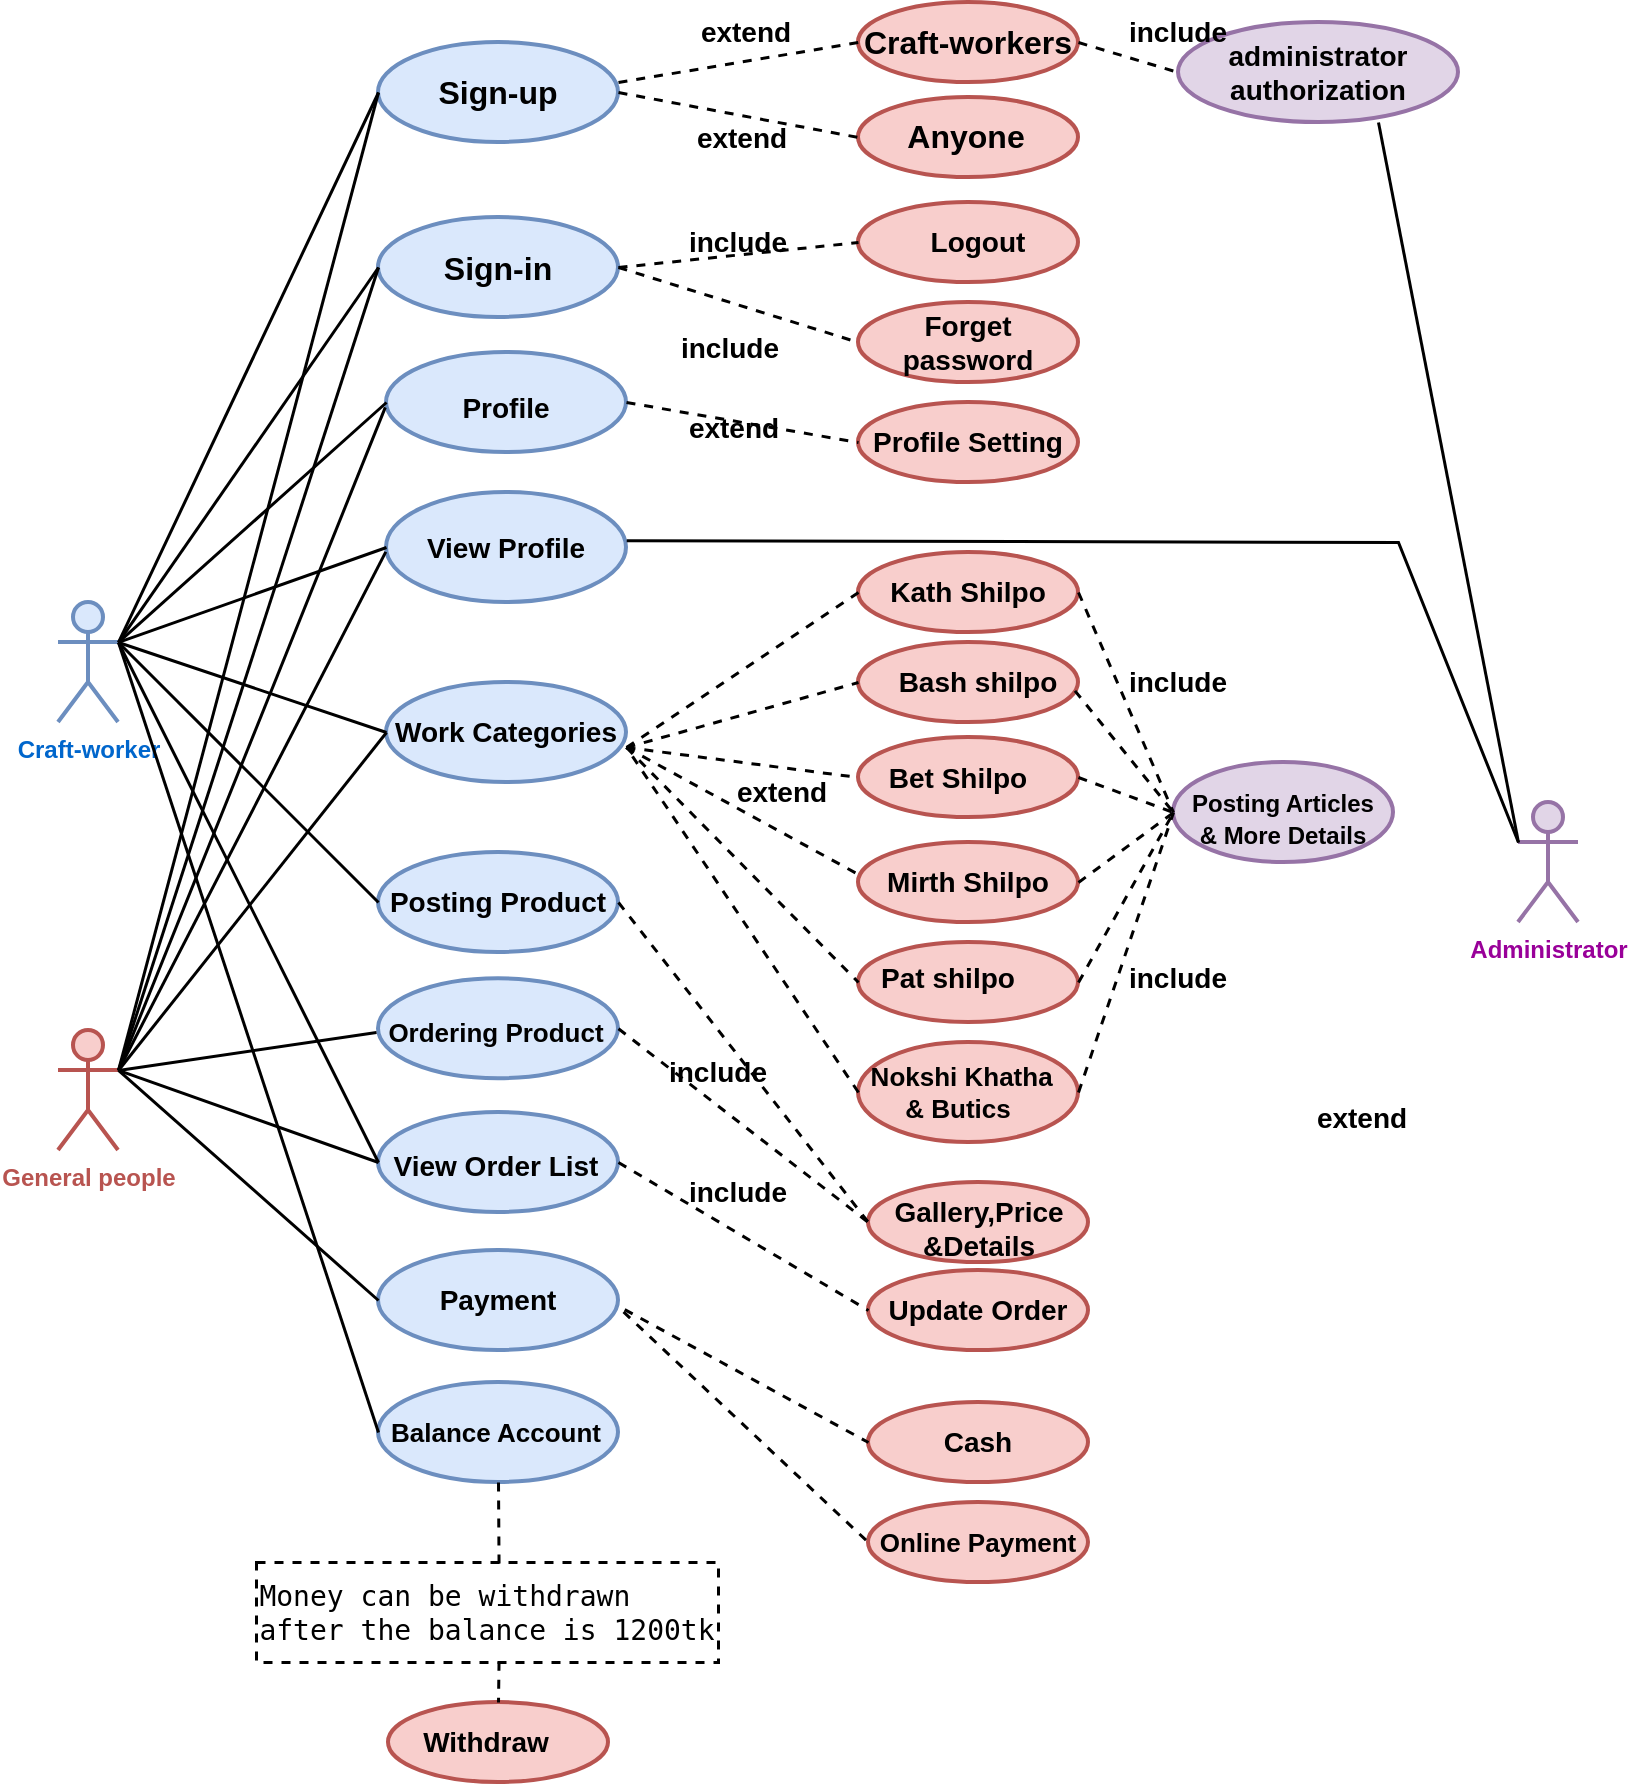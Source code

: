 <mxfile version="17.2.4" type="github">
  <diagram id="C1SeUNUOKZPyod-TcnNW" name="Page-1">
    <mxGraphModel dx="823" dy="498" grid="1" gridSize="10" guides="1" tooltips="1" connect="1" arrows="1" fold="1" page="1" pageScale="1" pageWidth="827" pageHeight="1169" math="0" shadow="0">
      <root>
        <mxCell id="0" />
        <mxCell id="1" parent="0" />
        <mxCell id="6IoVu-vz7xidwQ04EuJD-1" value="&lt;font color=&quot;#0066CC&quot;&gt;&lt;b&gt;Craft-worker&lt;/b&gt;&lt;/font&gt;" style="shape=umlActor;verticalLabelPosition=bottom;verticalAlign=top;html=1;outlineConnect=0;fillColor=#dae8fc;strokeColor=#6c8ebf;strokeWidth=2;" parent="1" vertex="1">
          <mxGeometry x="40" y="340" width="30" height="60" as="geometry" />
        </mxCell>
        <mxCell id="6IoVu-vz7xidwQ04EuJD-2" value="&lt;font color=&quot;#B85450&quot;&gt;&lt;b&gt;General people&lt;/b&gt;&lt;/font&gt;" style="shape=umlActor;verticalLabelPosition=bottom;verticalAlign=top;html=1;outlineConnect=0;fillColor=#f8cecc;strokeColor=#B85450;strokeWidth=2;" parent="1" vertex="1">
          <mxGeometry x="40" y="554" width="30" height="60" as="geometry" />
        </mxCell>
        <mxCell id="6IoVu-vz7xidwQ04EuJD-3" value="&lt;font color=&quot;#990099&quot;&gt;&lt;b&gt;Administrator&lt;/b&gt;&lt;/font&gt;" style="shape=umlActor;verticalLabelPosition=bottom;verticalAlign=top;html=1;outlineConnect=0;fillColor=#e1d5e7;strokeColor=#9673a6;strokeWidth=2;" parent="1" vertex="1">
          <mxGeometry x="770" y="440" width="30" height="60" as="geometry" />
        </mxCell>
        <mxCell id="21wXZtojkiIjRj_W1PwF-1" value="" style="ellipse;whiteSpace=wrap;html=1;fillColor=#dae8fc;strokeColor=#6c8ebf;strokeWidth=2;" parent="1" vertex="1">
          <mxGeometry x="200" y="60" width="120" height="50" as="geometry" />
        </mxCell>
        <mxCell id="21wXZtojkiIjRj_W1PwF-2" value="" style="ellipse;whiteSpace=wrap;html=1;fillColor=#dae8fc;strokeColor=#6c8ebf;strokeWidth=2;" parent="1" vertex="1">
          <mxGeometry x="200" y="147.5" width="120" height="50" as="geometry" />
        </mxCell>
        <mxCell id="21wXZtojkiIjRj_W1PwF-3" value="" style="ellipse;whiteSpace=wrap;html=1;fillColor=#dae8fc;strokeColor=#6c8ebf;strokeWidth=2;" parent="1" vertex="1">
          <mxGeometry x="204" y="215" width="120" height="50" as="geometry" />
        </mxCell>
        <mxCell id="21wXZtojkiIjRj_W1PwF-4" value="" style="ellipse;whiteSpace=wrap;html=1;fillColor=#dae8fc;strokeColor=#6c8ebf;strokeWidth=2;" parent="1" vertex="1">
          <mxGeometry x="204" y="285" width="120" height="55" as="geometry" />
        </mxCell>
        <mxCell id="21wXZtojkiIjRj_W1PwF-5" value="" style="ellipse;whiteSpace=wrap;html=1;fillColor=#dae8fc;strokeColor=#6c8ebf;strokeWidth=2;" parent="1" vertex="1">
          <mxGeometry x="204" y="380" width="120" height="50" as="geometry" />
        </mxCell>
        <mxCell id="grchjJS3_pt_iHH_Tu_R-5" value="&lt;span style=&quot;font-size: 12pt ; font-family: &amp;#34;arial&amp;#34; ; color: rgb(0 , 0 , 0) ; background-color: transparent ; font-weight: 700 ; font-style: normal ; font-variant: normal ; text-decoration: none ; vertical-align: baseline&quot; id=&quot;docs-internal-guid-d9a8eea8-7fff-026f-fb4f-d4f9bcb1c07e&quot;&gt;Sign-up&lt;/span&gt;" style="text;html=1;strokeColor=none;fillColor=none;align=center;verticalAlign=middle;whiteSpace=wrap;rounded=0;fontColor=#B85450;" parent="1" vertex="1">
          <mxGeometry x="220" y="75" width="80" height="20" as="geometry" />
        </mxCell>
        <mxCell id="grchjJS3_pt_iHH_Tu_R-6" value="" style="ellipse;whiteSpace=wrap;html=1;strokeColor=#b85450;strokeWidth=2;fillColor=#f8cecc;" parent="1" vertex="1">
          <mxGeometry x="440" y="40" width="110" height="40" as="geometry" />
        </mxCell>
        <mxCell id="grchjJS3_pt_iHH_Tu_R-7" value="" style="ellipse;whiteSpace=wrap;html=1;strokeColor=#b85450;strokeWidth=2;fillColor=#f8cecc;" parent="1" vertex="1">
          <mxGeometry x="440" y="87.5" width="110" height="40" as="geometry" />
        </mxCell>
        <mxCell id="grchjJS3_pt_iHH_Tu_R-8" value="&lt;span style=&quot;font-size: 12pt ; font-family: &amp;#34;arial&amp;#34; ; color: rgb(0 , 0 , 0) ; background-color: transparent ; font-weight: 700 ; font-style: normal ; font-variant: normal ; text-decoration: none ; vertical-align: baseline&quot; id=&quot;docs-internal-guid-ee5e7e48-7fff-0333-686c-282adb7aed8b&quot;&gt;Craft-workers&lt;/span&gt;" style="text;html=1;strokeColor=none;fillColor=none;align=center;verticalAlign=middle;whiteSpace=wrap;rounded=0;fontColor=#B85450;" parent="1" vertex="1">
          <mxGeometry x="440" y="50" width="110" height="20" as="geometry" />
        </mxCell>
        <mxCell id="grchjJS3_pt_iHH_Tu_R-9" value="&lt;p dir=&quot;ltr&quot; style=&quot;line-height: 1.38 ; margin-left: 36pt ; margin-top: 0pt ; margin-bottom: 0pt&quot; id=&quot;docs-internal-guid-f657e5cc-7fff-a9fc-151d-04bddcebe516&quot;&gt;&lt;span style=&quot;font-size: 12pt ; font-family: &amp;#34;arial&amp;#34; ; color: rgb(0 , 0 , 0) ; background-color: transparent ; font-weight: 700 ; font-style: normal ; font-variant: normal ; text-decoration: none ; vertical-align: baseline&quot;&gt;Anyone&lt;/span&gt;&lt;/p&gt;" style="text;html=1;strokeColor=none;fillColor=none;align=center;verticalAlign=middle;whiteSpace=wrap;rounded=0;fontColor=#B85450;" parent="1" vertex="1">
          <mxGeometry x="440" y="92.5" width="60" height="30" as="geometry" />
        </mxCell>
        <mxCell id="grchjJS3_pt_iHH_Tu_R-10" value="" style="endArrow=none;dashed=1;html=1;rounded=0;fontColor=#B85450;entryX=0;entryY=0.5;entryDx=0;entryDy=0;strokeWidth=1.5;" parent="1" target="grchjJS3_pt_iHH_Tu_R-8" edge="1">
          <mxGeometry width="50" height="50" relative="1" as="geometry">
            <mxPoint x="320" y="80" as="sourcePoint" />
            <mxPoint x="370" y="30" as="targetPoint" />
          </mxGeometry>
        </mxCell>
        <mxCell id="grchjJS3_pt_iHH_Tu_R-11" value="" style="endArrow=none;dashed=1;html=1;rounded=0;fontColor=#B85450;exitX=1;exitY=0.5;exitDx=0;exitDy=0;strokeWidth=1.5;entryX=0;entryY=0.5;entryDx=0;entryDy=0;" parent="1" source="21wXZtojkiIjRj_W1PwF-1" target="grchjJS3_pt_iHH_Tu_R-9" edge="1">
          <mxGeometry width="50" height="50" relative="1" as="geometry">
            <mxPoint x="440" y="160" as="sourcePoint" />
            <mxPoint x="490" y="110" as="targetPoint" />
          </mxGeometry>
        </mxCell>
        <mxCell id="grchjJS3_pt_iHH_Tu_R-12" value="" style="ellipse;whiteSpace=wrap;html=1;strokeColor=#9673a6;strokeWidth=2;fillColor=#e1d5e7;" parent="1" vertex="1">
          <mxGeometry x="600" y="50" width="140" height="50" as="geometry" />
        </mxCell>
        <mxCell id="grchjJS3_pt_iHH_Tu_R-14" value="" style="endArrow=none;dashed=1;html=1;rounded=0;fontColor=#B85450;strokeWidth=1.5;entryX=0;entryY=0.5;entryDx=0;entryDy=0;exitX=1;exitY=0.5;exitDx=0;exitDy=0;" parent="1" source="grchjJS3_pt_iHH_Tu_R-8" target="grchjJS3_pt_iHH_Tu_R-12" edge="1">
          <mxGeometry width="50" height="50" relative="1" as="geometry">
            <mxPoint x="470" y="310" as="sourcePoint" />
            <mxPoint x="520" y="260" as="targetPoint" />
          </mxGeometry>
        </mxCell>
        <mxCell id="grchjJS3_pt_iHH_Tu_R-15" value="&lt;font size=&quot;1&quot;&gt;&lt;b style=&quot;font-size: 14px&quot;&gt;extend&lt;/b&gt;&lt;/font&gt;" style="text;html=1;align=center;verticalAlign=middle;whiteSpace=wrap;rounded=0;" parent="1" vertex="1">
          <mxGeometry x="354" y="40" width="60" height="30" as="geometry" />
        </mxCell>
        <mxCell id="grchjJS3_pt_iHH_Tu_R-16" value="&lt;font size=&quot;1&quot;&gt;&lt;b style=&quot;font-size: 14px&quot;&gt;extend&lt;/b&gt;&lt;/font&gt;" style="text;html=1;align=center;verticalAlign=middle;whiteSpace=wrap;rounded=0;" parent="1" vertex="1">
          <mxGeometry x="350" y="95" width="64" height="25" as="geometry" />
        </mxCell>
        <mxCell id="grchjJS3_pt_iHH_Tu_R-17" value="&lt;b&gt;administrator authorization&lt;/b&gt;" style="text;html=1;strokeColor=none;fillColor=none;align=center;verticalAlign=middle;whiteSpace=wrap;rounded=0;fontSize=14;fontColor=#000000;" parent="1" vertex="1">
          <mxGeometry x="610" y="50" width="120" height="50" as="geometry" />
        </mxCell>
        <mxCell id="grchjJS3_pt_iHH_Tu_R-18" value="" style="ellipse;whiteSpace=wrap;html=1;strokeColor=#b85450;strokeWidth=2;fillColor=#f8cecc;" parent="1" vertex="1">
          <mxGeometry x="440" y="140" width="110" height="40" as="geometry" />
        </mxCell>
        <mxCell id="grchjJS3_pt_iHH_Tu_R-19" value="" style="ellipse;whiteSpace=wrap;html=1;strokeColor=#b85450;strokeWidth=2;fillColor=#f8cecc;" parent="1" vertex="1">
          <mxGeometry x="440" y="190" width="110" height="40" as="geometry" />
        </mxCell>
        <mxCell id="grchjJS3_pt_iHH_Tu_R-20" value="" style="endArrow=none;dashed=1;html=1;rounded=0;fontSize=14;fontColor=#000000;strokeWidth=1.5;entryX=0;entryY=0.5;entryDx=0;entryDy=0;exitX=1;exitY=0.5;exitDx=0;exitDy=0;" parent="1" source="21wXZtojkiIjRj_W1PwF-2" target="grchjJS3_pt_iHH_Tu_R-18" edge="1">
          <mxGeometry width="50" height="50" relative="1" as="geometry">
            <mxPoint x="460" y="300" as="sourcePoint" />
            <mxPoint x="510" y="250" as="targetPoint" />
          </mxGeometry>
        </mxCell>
        <mxCell id="grchjJS3_pt_iHH_Tu_R-21" value="" style="endArrow=none;dashed=1;html=1;rounded=0;fontSize=14;fontColor=#000000;strokeWidth=1.5;entryX=0;entryY=0.5;entryDx=0;entryDy=0;exitX=1;exitY=0.5;exitDx=0;exitDy=0;" parent="1" source="21wXZtojkiIjRj_W1PwF-2" target="grchjJS3_pt_iHH_Tu_R-19" edge="1">
          <mxGeometry width="50" height="50" relative="1" as="geometry">
            <mxPoint x="460" y="300" as="sourcePoint" />
            <mxPoint x="510" y="250" as="targetPoint" />
          </mxGeometry>
        </mxCell>
        <mxCell id="grchjJS3_pt_iHH_Tu_R-22" value="&lt;font size=&quot;1&quot;&gt;&lt;b style=&quot;font-size: 14px&quot;&gt;extend&lt;/b&gt;&lt;/font&gt;" style="text;html=1;align=center;verticalAlign=middle;whiteSpace=wrap;rounded=0;" parent="1" vertex="1">
          <mxGeometry x="370" y="422.5" width="64" height="25" as="geometry" />
        </mxCell>
        <mxCell id="grchjJS3_pt_iHH_Tu_R-23" value="&lt;b&gt;include&lt;/b&gt;" style="text;html=1;strokeColor=none;fillColor=none;align=center;verticalAlign=middle;whiteSpace=wrap;rounded=0;fontSize=14;fontColor=#000000;" parent="1" vertex="1">
          <mxGeometry x="350" y="145" width="60" height="30" as="geometry" />
        </mxCell>
        <mxCell id="grchjJS3_pt_iHH_Tu_R-24" value="&lt;b&gt;Logout&lt;/b&gt;" style="text;html=1;strokeColor=none;fillColor=none;align=center;verticalAlign=middle;whiteSpace=wrap;rounded=0;fontSize=14;fontColor=#000000;" parent="1" vertex="1">
          <mxGeometry x="470" y="145" width="60" height="30" as="geometry" />
        </mxCell>
        <mxCell id="grchjJS3_pt_iHH_Tu_R-25" value="&lt;b&gt;Forget password&lt;/b&gt;" style="text;html=1;strokeColor=none;fillColor=none;align=center;verticalAlign=middle;whiteSpace=wrap;rounded=0;fontSize=14;fontColor=#000000;" parent="1" vertex="1">
          <mxGeometry x="465" y="195" width="60" height="30" as="geometry" />
        </mxCell>
        <mxCell id="grchjJS3_pt_iHH_Tu_R-28" value="&lt;div&gt;&lt;span style=&quot;font-size: 12pt ; font-family: &amp;#34;arial&amp;#34; ; color: rgb(0 , 0 , 0) ; background-color: transparent ; font-weight: 700 ; font-style: normal ; font-variant: normal ; text-decoration: none ; vertical-align: baseline&quot; id=&quot;docs-internal-guid-d9a8eea8-7fff-026f-fb4f-d4f9bcb1c07e&quot;&gt;Sign-in&lt;/span&gt;&lt;/div&gt;" style="text;html=1;strokeColor=none;fillColor=none;align=center;verticalAlign=middle;whiteSpace=wrap;rounded=0;fontColor=#B85450;" parent="1" vertex="1">
          <mxGeometry x="220" y="162.5" width="80" height="20" as="geometry" />
        </mxCell>
        <mxCell id="grchjJS3_pt_iHH_Tu_R-29" value="&lt;b&gt;include&lt;/b&gt;" style="text;html=1;strokeColor=none;fillColor=none;align=center;verticalAlign=middle;whiteSpace=wrap;rounded=0;fontSize=14;fontColor=#000000;" parent="1" vertex="1">
          <mxGeometry x="570" y="40" width="60" height="30" as="geometry" />
        </mxCell>
        <mxCell id="grchjJS3_pt_iHH_Tu_R-34" value="&lt;b&gt;Profile&lt;/b&gt;" style="text;html=1;strokeColor=none;fillColor=none;align=center;verticalAlign=middle;whiteSpace=wrap;rounded=0;fontSize=14;fontColor=#000000;" parent="1" vertex="1">
          <mxGeometry x="234" y="227.5" width="60" height="30" as="geometry" />
        </mxCell>
        <mxCell id="grchjJS3_pt_iHH_Tu_R-35" value="" style="ellipse;whiteSpace=wrap;html=1;strokeColor=#b85450;strokeWidth=2;fillColor=#f8cecc;" parent="1" vertex="1">
          <mxGeometry x="440" y="240" width="110" height="40" as="geometry" />
        </mxCell>
        <mxCell id="grchjJS3_pt_iHH_Tu_R-36" value="" style="endArrow=none;dashed=1;html=1;rounded=0;fontSize=14;fontColor=#000000;strokeWidth=1.5;entryX=0;entryY=0.5;entryDx=0;entryDy=0;exitX=1;exitY=0.5;exitDx=0;exitDy=0;" parent="1" source="21wXZtojkiIjRj_W1PwF-3" target="grchjJS3_pt_iHH_Tu_R-35" edge="1">
          <mxGeometry width="50" height="50" relative="1" as="geometry">
            <mxPoint x="210" y="150" as="sourcePoint" />
            <mxPoint x="260" y="100" as="targetPoint" />
          </mxGeometry>
        </mxCell>
        <mxCell id="grchjJS3_pt_iHH_Tu_R-37" value="&lt;b&gt;Profile Setting&lt;/b&gt;" style="text;html=1;strokeColor=none;fillColor=none;align=center;verticalAlign=middle;whiteSpace=wrap;rounded=0;fontSize=14;fontColor=#000000;" parent="1" vertex="1">
          <mxGeometry x="445" y="245" width="100" height="30" as="geometry" />
        </mxCell>
        <mxCell id="grchjJS3_pt_iHH_Tu_R-38" value="&lt;font size=&quot;1&quot;&gt;&lt;b style=&quot;font-size: 14px&quot;&gt;extend&lt;/b&gt;&lt;/font&gt;" style="text;html=1;align=center;verticalAlign=middle;whiteSpace=wrap;rounded=0;" parent="1" vertex="1">
          <mxGeometry x="346" y="240" width="64" height="25" as="geometry" />
        </mxCell>
        <mxCell id="grchjJS3_pt_iHH_Tu_R-44" value="&lt;b&gt;View Profile&lt;/b&gt;" style="text;html=1;strokeColor=none;fillColor=none;align=center;verticalAlign=middle;whiteSpace=wrap;rounded=0;fontSize=14;fontColor=#000000;" parent="1" vertex="1">
          <mxGeometry x="209" y="302.5" width="110" height="20" as="geometry" />
        </mxCell>
        <mxCell id="grchjJS3_pt_iHH_Tu_R-48" value="&lt;b&gt;Work &lt;span style=&quot;font-family: &amp;#34;arial&amp;#34; ; color: rgb(0 , 0 , 0) ; background-color: transparent ; font-style: normal ; font-variant: normal ; text-decoration: none ; vertical-align: baseline&quot; id=&quot;docs-internal-guid-b7d664e6-7fff-4944-9143-4917c589e76c&quot;&gt;Categories&lt;/span&gt;&lt;/b&gt;" style="text;html=1;strokeColor=none;fillColor=none;align=center;verticalAlign=middle;whiteSpace=wrap;rounded=0;fontSize=14;fontColor=#000000;" parent="1" vertex="1">
          <mxGeometry x="204" y="390" width="120" height="30" as="geometry" />
        </mxCell>
        <mxCell id="grchjJS3_pt_iHH_Tu_R-51" value="" style="ellipse;whiteSpace=wrap;html=1;strokeColor=#b85450;strokeWidth=2;fillColor=#f8cecc;" parent="1" vertex="1">
          <mxGeometry x="440" y="360" width="110" height="40" as="geometry" />
        </mxCell>
        <mxCell id="grchjJS3_pt_iHH_Tu_R-52" value="" style="ellipse;whiteSpace=wrap;html=1;strokeColor=#b85450;strokeWidth=2;fillColor=#f8cecc;" parent="1" vertex="1">
          <mxGeometry x="440" y="315" width="110" height="40" as="geometry" />
        </mxCell>
        <mxCell id="grchjJS3_pt_iHH_Tu_R-54" value="" style="ellipse;whiteSpace=wrap;html=1;strokeColor=#b85450;strokeWidth=2;fillColor=#f8cecc;" parent="1" vertex="1">
          <mxGeometry x="440" y="407.5" width="110" height="40" as="geometry" />
        </mxCell>
        <mxCell id="grchjJS3_pt_iHH_Tu_R-55" value="" style="ellipse;whiteSpace=wrap;html=1;strokeColor=#b85450;strokeWidth=2;fillColor=#f8cecc;" parent="1" vertex="1">
          <mxGeometry x="440" y="460" width="110" height="40" as="geometry" />
        </mxCell>
        <mxCell id="grchjJS3_pt_iHH_Tu_R-56" value="" style="ellipse;whiteSpace=wrap;html=1;strokeColor=#b85450;strokeWidth=2;fillColor=#f8cecc;" parent="1" vertex="1">
          <mxGeometry x="440" y="510" width="110" height="40" as="geometry" />
        </mxCell>
        <mxCell id="grchjJS3_pt_iHH_Tu_R-57" value="&lt;b&gt;include&lt;/b&gt;" style="text;html=1;strokeColor=none;fillColor=none;align=center;verticalAlign=middle;whiteSpace=wrap;rounded=0;fontSize=14;fontColor=#000000;" parent="1" vertex="1">
          <mxGeometry x="346" y="197.5" width="60" height="30" as="geometry" />
        </mxCell>
        <mxCell id="29DSbf79sJnoU8SOsV-l-2" value="" style="endArrow=none;dashed=1;html=1;rounded=0;entryX=0;entryY=0.5;entryDx=0;entryDy=0;exitX=1;exitY=0.75;exitDx=0;exitDy=0;strokeWidth=1.5;" parent="1" source="grchjJS3_pt_iHH_Tu_R-48" target="grchjJS3_pt_iHH_Tu_R-52" edge="1">
          <mxGeometry width="50" height="50" relative="1" as="geometry">
            <mxPoint x="340" y="560" as="sourcePoint" />
            <mxPoint x="390" y="510" as="targetPoint" />
          </mxGeometry>
        </mxCell>
        <mxCell id="29DSbf79sJnoU8SOsV-l-3" value="" style="endArrow=none;dashed=1;html=1;rounded=0;entryX=0;entryY=0.5;entryDx=0;entryDy=0;exitX=1;exitY=0.75;exitDx=0;exitDy=0;strokeWidth=1.5;" parent="1" source="grchjJS3_pt_iHH_Tu_R-48" target="grchjJS3_pt_iHH_Tu_R-51" edge="1">
          <mxGeometry width="50" height="50" relative="1" as="geometry">
            <mxPoint x="340" y="560" as="sourcePoint" />
            <mxPoint x="390" y="510" as="targetPoint" />
          </mxGeometry>
        </mxCell>
        <mxCell id="29DSbf79sJnoU8SOsV-l-4" value="" style="endArrow=none;dashed=1;html=1;rounded=0;entryX=0;entryY=0.5;entryDx=0;entryDy=0;exitX=1;exitY=0.75;exitDx=0;exitDy=0;strokeWidth=1.5;" parent="1" source="grchjJS3_pt_iHH_Tu_R-48" target="grchjJS3_pt_iHH_Tu_R-54" edge="1">
          <mxGeometry width="50" height="50" relative="1" as="geometry">
            <mxPoint x="320" y="430" as="sourcePoint" />
            <mxPoint x="390" y="510" as="targetPoint" />
          </mxGeometry>
        </mxCell>
        <mxCell id="29DSbf79sJnoU8SOsV-l-5" value="" style="endArrow=none;dashed=1;html=1;rounded=0;entryX=0;entryY=0.4;entryDx=0;entryDy=0;entryPerimeter=0;exitX=1;exitY=0.75;exitDx=0;exitDy=0;strokeWidth=1.5;" parent="1" source="grchjJS3_pt_iHH_Tu_R-48" target="grchjJS3_pt_iHH_Tu_R-55" edge="1">
          <mxGeometry width="50" height="50" relative="1" as="geometry">
            <mxPoint x="340" y="560" as="sourcePoint" />
            <mxPoint x="390" y="510" as="targetPoint" />
          </mxGeometry>
        </mxCell>
        <mxCell id="29DSbf79sJnoU8SOsV-l-6" value="" style="endArrow=none;dashed=1;html=1;rounded=0;exitX=1;exitY=0.75;exitDx=0;exitDy=0;entryX=0;entryY=0.5;entryDx=0;entryDy=0;strokeWidth=1.5;" parent="1" source="grchjJS3_pt_iHH_Tu_R-48" target="grchjJS3_pt_iHH_Tu_R-56" edge="1">
          <mxGeometry width="50" height="50" relative="1" as="geometry">
            <mxPoint x="330" y="570" as="sourcePoint" />
            <mxPoint x="380" y="520" as="targetPoint" />
          </mxGeometry>
        </mxCell>
        <mxCell id="29DSbf79sJnoU8SOsV-l-7" value="" style="ellipse;whiteSpace=wrap;html=1;strokeColor=#b85450;strokeWidth=2;fillColor=#f8cecc;" parent="1" vertex="1">
          <mxGeometry x="440" y="560" width="110" height="50" as="geometry" />
        </mxCell>
        <mxCell id="29DSbf79sJnoU8SOsV-l-8" value="" style="endArrow=none;dashed=1;html=1;rounded=0;exitX=0;exitY=0.5;exitDx=0;exitDy=0;entryX=1;entryY=0.75;entryDx=0;entryDy=0;strokeWidth=1.5;" parent="1" source="29DSbf79sJnoU8SOsV-l-7" target="grchjJS3_pt_iHH_Tu_R-48" edge="1">
          <mxGeometry width="50" height="50" relative="1" as="geometry">
            <mxPoint x="450" y="610" as="sourcePoint" />
            <mxPoint x="290" y="500" as="targetPoint" />
          </mxGeometry>
        </mxCell>
        <mxCell id="ZkMdfGaGYWbonD-F4Da_-1" value="&lt;font style=&quot;font-size: 14px&quot;&gt;&lt;span style=&quot;font-family: &amp;#34;arial&amp;#34; ; color: rgb(0 , 0 , 0) ; background-color: transparent ; font-weight: 700 ; font-style: normal ; font-variant: normal ; text-decoration: none ; vertical-align: baseline&quot; id=&quot;docs-internal-guid-06c5607c-7fff-e027-40bc-780a48625a0f&quot;&gt;Kath Shilpo&lt;/span&gt;&lt;/font&gt;" style="text;html=1;strokeColor=none;fillColor=none;align=center;verticalAlign=middle;whiteSpace=wrap;rounded=0;" vertex="1" parent="1">
          <mxGeometry x="445" y="330" width="100" height="10" as="geometry" />
        </mxCell>
        <mxCell id="ZkMdfGaGYWbonD-F4Da_-2" value="&lt;font style=&quot;font-size: 14px&quot;&gt;&lt;span style=&quot;font-family: &amp;#34;arial&amp;#34; ; color: rgb(0 , 0 , 0) ; background-color: transparent ; font-weight: 700 ; font-style: normal ; font-variant: normal ; text-decoration: none ; vertical-align: baseline&quot; id=&quot;docs-internal-guid-e4ca065d-7fff-76d1-59c0-c70cfacae03e&quot;&gt;Bash shilpo&lt;/span&gt;&lt;/font&gt;" style="text;html=1;strokeColor=none;fillColor=none;align=center;verticalAlign=middle;whiteSpace=wrap;rounded=0;fontSize=14;" vertex="1" parent="1">
          <mxGeometry x="450" y="370" width="100" height="20" as="geometry" />
        </mxCell>
        <mxCell id="ZkMdfGaGYWbonD-F4Da_-4" value="&lt;font style=&quot;font-size: 14px&quot;&gt;&lt;span style=&quot;font-family: &amp;#34;arial&amp;#34; ; color: rgb(0 , 0 , 0) ; background-color: transparent ; font-weight: 700 ; font-style: normal ; font-variant: normal ; text-decoration: none ; vertical-align: baseline&quot; id=&quot;docs-internal-guid-c5cb1a11-7fff-92f5-c12f-03132aebc5e7&quot;&gt;Bet Shilpo&lt;/span&gt;&lt;/font&gt;" style="text;html=1;strokeColor=none;fillColor=none;align=center;verticalAlign=middle;whiteSpace=wrap;rounded=0;fontSize=14;" vertex="1" parent="1">
          <mxGeometry x="445" y="420" width="90" height="15" as="geometry" />
        </mxCell>
        <mxCell id="ZkMdfGaGYWbonD-F4Da_-6" value="&lt;font style=&quot;font-size: 14px&quot;&gt;&lt;span style=&quot;font-family: &amp;#34;arial&amp;#34; ; color: rgb(0 , 0 , 0) ; background-color: transparent ; font-weight: 700 ; font-style: normal ; font-variant: normal ; text-decoration: none ; vertical-align: baseline&quot; id=&quot;docs-internal-guid-1e54c604-7fff-bb8c-8ced-753b6cb01f62&quot;&gt;Mirth Shilpo &lt;/span&gt;&lt;/font&gt;" style="text;html=1;strokeColor=none;fillColor=none;align=center;verticalAlign=middle;whiteSpace=wrap;rounded=0;fontSize=14;" vertex="1" parent="1">
          <mxGeometry x="445" y="465" width="100" height="30" as="geometry" />
        </mxCell>
        <mxCell id="ZkMdfGaGYWbonD-F4Da_-7" value="&lt;font style=&quot;font-size: 14px&quot;&gt;&lt;span style=&quot;font-family: &amp;#34;arial&amp;#34; ; color: rgb(0 , 0 , 0) ; background-color: transparent ; font-weight: 700 ; font-style: normal ; font-variant: normal ; text-decoration: none ; vertical-align: baseline&quot; id=&quot;docs-internal-guid-70e00efe-7fff-971b-4688-516f0cfce340&quot;&gt;Pat shilpo&lt;/span&gt;&lt;/font&gt;" style="text;html=1;strokeColor=none;fillColor=none;align=center;verticalAlign=middle;whiteSpace=wrap;rounded=0;fontSize=14;" vertex="1" parent="1">
          <mxGeometry x="445" y="515" width="80" height="25" as="geometry" />
        </mxCell>
        <mxCell id="ZkMdfGaGYWbonD-F4Da_-8" value="&lt;div style=&quot;font-size: 13px&quot;&gt;&lt;font style=&quot;font-size: 13px&quot;&gt;&lt;span style=&quot;font-family: &amp;#34;arial&amp;#34; ; color: rgb(0 , 0 , 0) ; background-color: transparent ; font-weight: 700 ; font-style: normal ; font-variant: normal ; text-decoration: none ; vertical-align: baseline&quot; id=&quot;docs-internal-guid-2d838bbb-7fff-4a7c-e926-a074e1afc192&quot;&gt;&amp;nbsp;Nokshi Khatha &lt;br&gt;&lt;/span&gt;&lt;/font&gt;&lt;/div&gt;&lt;div style=&quot;font-size: 13px&quot;&gt;&lt;font style=&quot;font-size: 13px&quot;&gt;&lt;span style=&quot;font-family: &amp;#34;arial&amp;#34; ; color: rgb(0 , 0 , 0) ; background-color: transparent ; font-weight: 700 ; font-style: normal ; font-variant: normal ; text-decoration: none ; vertical-align: baseline&quot; id=&quot;docs-internal-guid-2d838bbb-7fff-4a7c-e926-a074e1afc192&quot;&gt;&amp;amp; Butics&lt;/span&gt;&lt;/font&gt;&lt;/div&gt;" style="text;html=1;strokeColor=none;fillColor=none;align=center;verticalAlign=middle;whiteSpace=wrap;rounded=0;fontSize=14;" vertex="1" parent="1">
          <mxGeometry x="435" y="570" width="110" height="30" as="geometry" />
        </mxCell>
        <mxCell id="ZkMdfGaGYWbonD-F4Da_-13" value="" style="ellipse;whiteSpace=wrap;html=1;strokeColor=#9673a6;strokeWidth=2;fillColor=#e1d5e7;" vertex="1" parent="1">
          <mxGeometry x="597.5" y="420" width="110" height="50" as="geometry" />
        </mxCell>
        <mxCell id="ZkMdfGaGYWbonD-F4Da_-14" value="" style="endArrow=none;dashed=1;html=1;rounded=0;fontSize=13;entryX=0;entryY=0.5;entryDx=0;entryDy=0;exitX=1;exitY=0.5;exitDx=0;exitDy=0;strokeWidth=1.5;" edge="1" parent="1" source="grchjJS3_pt_iHH_Tu_R-52" target="ZkMdfGaGYWbonD-F4Da_-13">
          <mxGeometry width="50" height="50" relative="1" as="geometry">
            <mxPoint x="570" y="530" as="sourcePoint" />
            <mxPoint x="620" y="480" as="targetPoint" />
          </mxGeometry>
        </mxCell>
        <mxCell id="ZkMdfGaGYWbonD-F4Da_-15" value="" style="endArrow=none;dashed=1;html=1;rounded=0;fontSize=13;entryX=0;entryY=0.5;entryDx=0;entryDy=0;exitX=0.984;exitY=0.604;exitDx=0;exitDy=0;exitPerimeter=0;strokeWidth=1.5;" edge="1" parent="1" source="grchjJS3_pt_iHH_Tu_R-51" target="ZkMdfGaGYWbonD-F4Da_-13">
          <mxGeometry width="50" height="50" relative="1" as="geometry">
            <mxPoint x="570" y="530" as="sourcePoint" />
            <mxPoint x="620" y="480" as="targetPoint" />
          </mxGeometry>
        </mxCell>
        <mxCell id="ZkMdfGaGYWbonD-F4Da_-16" value="" style="endArrow=none;dashed=1;html=1;rounded=0;fontSize=13;exitX=1;exitY=0.5;exitDx=0;exitDy=0;entryX=0;entryY=0.5;entryDx=0;entryDy=0;strokeWidth=1.5;" edge="1" parent="1" source="grchjJS3_pt_iHH_Tu_R-54" target="ZkMdfGaGYWbonD-F4Da_-13">
          <mxGeometry width="50" height="50" relative="1" as="geometry">
            <mxPoint x="570" y="530" as="sourcePoint" />
            <mxPoint x="620" y="480" as="targetPoint" />
          </mxGeometry>
        </mxCell>
        <mxCell id="ZkMdfGaGYWbonD-F4Da_-17" value="" style="endArrow=none;dashed=1;html=1;rounded=0;fontSize=13;exitX=1;exitY=0.5;exitDx=0;exitDy=0;entryX=0;entryY=0.5;entryDx=0;entryDy=0;strokeWidth=1.5;" edge="1" parent="1" source="grchjJS3_pt_iHH_Tu_R-55" target="ZkMdfGaGYWbonD-F4Da_-13">
          <mxGeometry width="50" height="50" relative="1" as="geometry">
            <mxPoint x="580" y="550" as="sourcePoint" />
            <mxPoint x="620" y="480" as="targetPoint" />
          </mxGeometry>
        </mxCell>
        <mxCell id="ZkMdfGaGYWbonD-F4Da_-18" value="" style="endArrow=none;dashed=1;html=1;rounded=0;fontSize=13;exitX=1;exitY=0.5;exitDx=0;exitDy=0;entryX=0;entryY=0.5;entryDx=0;entryDy=0;strokeWidth=1.5;" edge="1" parent="1" source="grchjJS3_pt_iHH_Tu_R-56" target="ZkMdfGaGYWbonD-F4Da_-13">
          <mxGeometry width="50" height="50" relative="1" as="geometry">
            <mxPoint x="570" y="600" as="sourcePoint" />
            <mxPoint x="620" y="550" as="targetPoint" />
          </mxGeometry>
        </mxCell>
        <mxCell id="ZkMdfGaGYWbonD-F4Da_-19" value="" style="endArrow=none;dashed=1;html=1;rounded=0;fontSize=13;exitX=1;exitY=0.5;exitDx=0;exitDy=0;entryX=0;entryY=0.5;entryDx=0;entryDy=0;strokeWidth=1.5;" edge="1" parent="1" source="29DSbf79sJnoU8SOsV-l-7" target="ZkMdfGaGYWbonD-F4Da_-13">
          <mxGeometry width="50" height="50" relative="1" as="geometry">
            <mxPoint x="570" y="600" as="sourcePoint" />
            <mxPoint x="620" y="550" as="targetPoint" />
          </mxGeometry>
        </mxCell>
        <mxCell id="ZkMdfGaGYWbonD-F4Da_-20" value="&lt;div&gt;&lt;font style=&quot;font-size: 12px&quot;&gt;&lt;b&gt;Posting Articles &lt;br&gt;&lt;/b&gt;&lt;/font&gt;&lt;/div&gt;&lt;div&gt;&lt;font style=&quot;font-size: 12px&quot;&gt;&lt;b&gt;&amp;amp; More Details&lt;/b&gt;&lt;/font&gt;&lt;/div&gt;" style="text;html=1;strokeColor=none;fillColor=none;align=center;verticalAlign=middle;whiteSpace=wrap;rounded=0;fontSize=13;" vertex="1" parent="1">
          <mxGeometry x="605" y="435" width="95" height="26.25" as="geometry" />
        </mxCell>
        <mxCell id="ZkMdfGaGYWbonD-F4Da_-21" value="&lt;b&gt;include&lt;/b&gt;" style="text;html=1;strokeColor=none;fillColor=none;align=center;verticalAlign=middle;whiteSpace=wrap;rounded=0;fontSize=14;fontColor=#000000;" vertex="1" parent="1">
          <mxGeometry x="570" y="365" width="60" height="30" as="geometry" />
        </mxCell>
        <mxCell id="ZkMdfGaGYWbonD-F4Da_-22" value="&lt;b&gt;include&lt;/b&gt;" style="text;html=1;strokeColor=none;fillColor=none;align=center;verticalAlign=middle;whiteSpace=wrap;rounded=0;fontSize=14;fontColor=#000000;" vertex="1" parent="1">
          <mxGeometry x="570" y="512.5" width="60" height="30" as="geometry" />
        </mxCell>
        <mxCell id="ZkMdfGaGYWbonD-F4Da_-23" value="" style="ellipse;whiteSpace=wrap;html=1;fillColor=#dae8fc;strokeColor=#6c8ebf;strokeWidth=2;" vertex="1" parent="1">
          <mxGeometry x="200" y="465" width="120" height="50" as="geometry" />
        </mxCell>
        <mxCell id="ZkMdfGaGYWbonD-F4Da_-24" value="" style="ellipse;whiteSpace=wrap;html=1;fillColor=#dae8fc;strokeColor=#6c8ebf;strokeWidth=2;" vertex="1" parent="1">
          <mxGeometry x="200" y="528.13" width="120" height="50" as="geometry" />
        </mxCell>
        <mxCell id="ZkMdfGaGYWbonD-F4Da_-25" value="" style="ellipse;whiteSpace=wrap;html=1;fillColor=#dae8fc;strokeColor=#6c8ebf;strokeWidth=2;" vertex="1" parent="1">
          <mxGeometry x="200" y="595" width="120" height="50" as="geometry" />
        </mxCell>
        <mxCell id="ZkMdfGaGYWbonD-F4Da_-26" value="" style="ellipse;whiteSpace=wrap;html=1;fillColor=#dae8fc;strokeColor=#6c8ebf;strokeWidth=2;" vertex="1" parent="1">
          <mxGeometry x="200" y="664" width="120" height="50" as="geometry" />
        </mxCell>
        <mxCell id="ZkMdfGaGYWbonD-F4Da_-27" value="&lt;font size=&quot;1&quot;&gt;&lt;b style=&quot;font-size: 14px&quot;&gt;Posting Product&lt;/b&gt;&lt;/font&gt;" style="text;html=1;strokeColor=none;fillColor=none;align=center;verticalAlign=middle;whiteSpace=wrap;rounded=0;fontSize=12;" vertex="1" parent="1">
          <mxGeometry x="204" y="472" width="112" height="36" as="geometry" />
        </mxCell>
        <mxCell id="ZkMdfGaGYWbonD-F4Da_-34" value="" style="ellipse;whiteSpace=wrap;html=1;strokeColor=#b85450;strokeWidth=2;fillColor=#f8cecc;" vertex="1" parent="1">
          <mxGeometry x="445" y="630" width="110" height="40" as="geometry" />
        </mxCell>
        <mxCell id="ZkMdfGaGYWbonD-F4Da_-35" value="&lt;div&gt;&lt;b&gt;Gallery,Price&lt;/b&gt;&lt;/div&gt;&lt;div&gt;&lt;b&gt;&amp;amp;Details&lt;/b&gt;&lt;/div&gt;" style="text;html=1;strokeColor=none;fillColor=none;align=center;verticalAlign=middle;whiteSpace=wrap;rounded=0;fontSize=14;" vertex="1" parent="1">
          <mxGeometry x="462.5" y="642.13" width="75" height="21.87" as="geometry" />
        </mxCell>
        <mxCell id="ZkMdfGaGYWbonD-F4Da_-36" value="" style="endArrow=none;dashed=1;html=1;rounded=0;fontSize=14;strokeWidth=1.5;entryX=0;entryY=0.5;entryDx=0;entryDy=0;exitX=1;exitY=0.5;exitDx=0;exitDy=0;" edge="1" parent="1" source="ZkMdfGaGYWbonD-F4Da_-23" target="ZkMdfGaGYWbonD-F4Da_-34">
          <mxGeometry width="50" height="50" relative="1" as="geometry">
            <mxPoint x="384" y="695" as="sourcePoint" />
            <mxPoint x="434" y="645" as="targetPoint" />
          </mxGeometry>
        </mxCell>
        <mxCell id="ZkMdfGaGYWbonD-F4Da_-38" value="&lt;font size=&quot;1&quot;&gt;&lt;b style=&quot;font-size: 14px&quot;&gt;extend&lt;/b&gt;&lt;/font&gt;" style="text;html=1;align=center;verticalAlign=middle;whiteSpace=wrap;rounded=0;" vertex="1" parent="1">
          <mxGeometry x="660" y="585" width="64" height="25" as="geometry" />
        </mxCell>
        <mxCell id="ZkMdfGaGYWbonD-F4Da_-39" value="&lt;b&gt;include&lt;/b&gt;" style="text;html=1;strokeColor=none;fillColor=none;align=center;verticalAlign=middle;whiteSpace=wrap;rounded=0;fontSize=14;fontColor=#000000;" vertex="1" parent="1">
          <mxGeometry x="340" y="560" width="60" height="30" as="geometry" />
        </mxCell>
        <mxCell id="ZkMdfGaGYWbonD-F4Da_-40" value="&lt;font style=&quot;font-size: 13px&quot;&gt;&lt;b&gt;Ordering Product&lt;/b&gt;&lt;/font&gt;" style="text;html=1;strokeColor=none;fillColor=none;align=center;verticalAlign=middle;whiteSpace=wrap;rounded=0;fontSize=12;" vertex="1" parent="1">
          <mxGeometry x="199" y="540" width="120" height="30" as="geometry" />
        </mxCell>
        <mxCell id="ZkMdfGaGYWbonD-F4Da_-42" value="" style="endArrow=none;dashed=1;html=1;rounded=0;fontSize=13;strokeWidth=1.5;exitX=1;exitY=0.5;exitDx=0;exitDy=0;entryX=0;entryY=0.5;entryDx=0;entryDy=0;" edge="1" parent="1" source="ZkMdfGaGYWbonD-F4Da_-24" target="ZkMdfGaGYWbonD-F4Da_-34">
          <mxGeometry width="50" height="50" relative="1" as="geometry">
            <mxPoint x="400" y="620" as="sourcePoint" />
            <mxPoint x="450" y="570" as="targetPoint" />
          </mxGeometry>
        </mxCell>
        <mxCell id="ZkMdfGaGYWbonD-F4Da_-43" value="" style="ellipse;whiteSpace=wrap;html=1;strokeColor=#b85450;strokeWidth=2;fillColor=#f8cecc;" vertex="1" parent="1">
          <mxGeometry x="445" y="674" width="110" height="40" as="geometry" />
        </mxCell>
        <mxCell id="ZkMdfGaGYWbonD-F4Da_-44" value="&lt;b&gt;&lt;font style=&quot;font-size: 14px&quot;&gt;Update Order&lt;/font&gt;&lt;/b&gt;" style="text;html=1;strokeColor=none;fillColor=none;align=center;verticalAlign=middle;whiteSpace=wrap;rounded=0;fontSize=13;" vertex="1" parent="1">
          <mxGeometry x="450" y="686" width="100" height="16" as="geometry" />
        </mxCell>
        <mxCell id="ZkMdfGaGYWbonD-F4Da_-45" value="" style="endArrow=none;dashed=1;html=1;rounded=0;fontSize=14;strokeWidth=1.5;entryX=0;entryY=0.5;entryDx=0;entryDy=0;exitX=1;exitY=0.5;exitDx=0;exitDy=0;" edge="1" parent="1" source="ZkMdfGaGYWbonD-F4Da_-25" target="ZkMdfGaGYWbonD-F4Da_-43">
          <mxGeometry width="50" height="50" relative="1" as="geometry">
            <mxPoint x="340" y="580" as="sourcePoint" />
            <mxPoint x="530" y="610" as="targetPoint" />
          </mxGeometry>
        </mxCell>
        <mxCell id="ZkMdfGaGYWbonD-F4Da_-46" value="&lt;b&gt;View Order List&lt;/b&gt;" style="text;html=1;strokeColor=none;fillColor=none;align=center;verticalAlign=middle;whiteSpace=wrap;rounded=0;fontSize=14;" vertex="1" parent="1">
          <mxGeometry x="204" y="614" width="110" height="16" as="geometry" />
        </mxCell>
        <mxCell id="ZkMdfGaGYWbonD-F4Da_-50" value="&lt;b&gt;include&lt;/b&gt;" style="text;html=1;strokeColor=none;fillColor=none;align=center;verticalAlign=middle;whiteSpace=wrap;rounded=0;fontSize=14;fontColor=#000000;" vertex="1" parent="1">
          <mxGeometry x="350" y="620" width="60" height="30" as="geometry" />
        </mxCell>
        <mxCell id="ZkMdfGaGYWbonD-F4Da_-52" value="" style="endArrow=none;html=1;rounded=0;fontSize=14;strokeColor=default;strokeWidth=1.5;entryX=0;entryY=0.5;entryDx=0;entryDy=0;exitX=1;exitY=0.333;exitDx=0;exitDy=0;exitPerimeter=0;" edge="1" parent="1" source="6IoVu-vz7xidwQ04EuJD-1" target="21wXZtojkiIjRj_W1PwF-1">
          <mxGeometry width="50" height="50" relative="1" as="geometry">
            <mxPoint x="140" y="140" as="sourcePoint" />
            <mxPoint x="190" y="90" as="targetPoint" />
          </mxGeometry>
        </mxCell>
        <mxCell id="ZkMdfGaGYWbonD-F4Da_-53" value="" style="endArrow=none;html=1;rounded=0;fontSize=14;strokeColor=default;strokeWidth=1.5;exitX=0;exitY=0.333;exitDx=0;exitDy=0;exitPerimeter=0;entryX=0.75;entryY=1;entryDx=0;entryDy=0;" edge="1" parent="1" source="6IoVu-vz7xidwQ04EuJD-3" target="grchjJS3_pt_iHH_Tu_R-17">
          <mxGeometry width="50" height="50" relative="1" as="geometry">
            <mxPoint x="740" y="270" as="sourcePoint" />
            <mxPoint x="680" y="120" as="targetPoint" />
          </mxGeometry>
        </mxCell>
        <mxCell id="ZkMdfGaGYWbonD-F4Da_-54" value="" style="endArrow=none;html=1;rounded=0;fontSize=14;strokeColor=default;strokeWidth=1.5;entryX=0;entryY=0.333;entryDx=0;entryDy=0;entryPerimeter=0;exitX=1.001;exitY=0.438;exitDx=0;exitDy=0;exitPerimeter=0;" edge="1" parent="1" source="21wXZtojkiIjRj_W1PwF-4" target="6IoVu-vz7xidwQ04EuJD-3">
          <mxGeometry width="50" height="50" relative="1" as="geometry">
            <mxPoint x="590" y="302.5" as="sourcePoint" />
            <mxPoint x="640" y="252.5" as="targetPoint" />
            <Array as="points">
              <mxPoint x="710" y="310" />
            </Array>
          </mxGeometry>
        </mxCell>
        <mxCell id="ZkMdfGaGYWbonD-F4Da_-55" value="" style="endArrow=none;html=1;rounded=0;fontSize=14;strokeColor=default;strokeWidth=1.5;entryX=0;entryY=0.5;entryDx=0;entryDy=0;exitX=1;exitY=0.333;exitDx=0;exitDy=0;exitPerimeter=0;" edge="1" parent="1" source="6IoVu-vz7xidwQ04EuJD-2" target="21wXZtojkiIjRj_W1PwF-1">
          <mxGeometry width="50" height="50" relative="1" as="geometry">
            <mxPoint x="340" y="260" as="sourcePoint" />
            <mxPoint x="390" y="210" as="targetPoint" />
          </mxGeometry>
        </mxCell>
        <mxCell id="ZkMdfGaGYWbonD-F4Da_-56" value="" style="endArrow=none;html=1;rounded=0;fontSize=14;strokeColor=default;strokeWidth=1.5;entryX=0;entryY=0.5;entryDx=0;entryDy=0;exitX=1;exitY=0.333;exitDx=0;exitDy=0;exitPerimeter=0;" edge="1" parent="1" source="6IoVu-vz7xidwQ04EuJD-1" target="21wXZtojkiIjRj_W1PwF-2">
          <mxGeometry width="50" height="50" relative="1" as="geometry">
            <mxPoint x="340" y="280" as="sourcePoint" />
            <mxPoint x="390" y="230" as="targetPoint" />
          </mxGeometry>
        </mxCell>
        <mxCell id="ZkMdfGaGYWbonD-F4Da_-57" value="" style="endArrow=none;html=1;rounded=0;fontSize=14;strokeColor=default;strokeWidth=1.5;entryX=0;entryY=0.5;entryDx=0;entryDy=0;exitX=1;exitY=0.333;exitDx=0;exitDy=0;exitPerimeter=0;" edge="1" parent="1" source="6IoVu-vz7xidwQ04EuJD-1" target="21wXZtojkiIjRj_W1PwF-3">
          <mxGeometry width="50" height="50" relative="1" as="geometry">
            <mxPoint x="340" y="400" as="sourcePoint" />
            <mxPoint x="390" y="350" as="targetPoint" />
          </mxGeometry>
        </mxCell>
        <mxCell id="ZkMdfGaGYWbonD-F4Da_-58" value="" style="endArrow=none;html=1;rounded=0;fontSize=14;strokeColor=default;strokeWidth=1.5;entryX=0;entryY=0.5;entryDx=0;entryDy=0;exitX=1;exitY=0.333;exitDx=0;exitDy=0;exitPerimeter=0;" edge="1" parent="1" source="6IoVu-vz7xidwQ04EuJD-1" target="21wXZtojkiIjRj_W1PwF-4">
          <mxGeometry width="50" height="50" relative="1" as="geometry">
            <mxPoint x="340" y="420" as="sourcePoint" />
            <mxPoint x="390" y="370" as="targetPoint" />
          </mxGeometry>
        </mxCell>
        <mxCell id="ZkMdfGaGYWbonD-F4Da_-59" value="" style="endArrow=none;html=1;rounded=0;fontSize=14;strokeColor=default;strokeWidth=1.5;exitX=0;exitY=0.5;exitDx=0;exitDy=0;" edge="1" parent="1" source="21wXZtojkiIjRj_W1PwF-5">
          <mxGeometry width="50" height="50" relative="1" as="geometry">
            <mxPoint x="340" y="420" as="sourcePoint" />
            <mxPoint x="70" y="360" as="targetPoint" />
          </mxGeometry>
        </mxCell>
        <mxCell id="ZkMdfGaGYWbonD-F4Da_-60" value="" style="endArrow=none;html=1;rounded=0;fontSize=14;strokeColor=default;strokeWidth=1.5;exitX=0;exitY=0.5;exitDx=0;exitDy=0;" edge="1" parent="1" source="ZkMdfGaGYWbonD-F4Da_-23">
          <mxGeometry width="50" height="50" relative="1" as="geometry">
            <mxPoint x="340" y="480" as="sourcePoint" />
            <mxPoint x="70" y="360" as="targetPoint" />
          </mxGeometry>
        </mxCell>
        <mxCell id="ZkMdfGaGYWbonD-F4Da_-61" value="" style="endArrow=none;html=1;rounded=0;fontSize=14;strokeColor=default;strokeWidth=1.5;exitX=0;exitY=0.5;exitDx=0;exitDy=0;" edge="1" parent="1" source="ZkMdfGaGYWbonD-F4Da_-25">
          <mxGeometry width="50" height="50" relative="1" as="geometry">
            <mxPoint x="170" y="580" as="sourcePoint" />
            <mxPoint x="70" y="360" as="targetPoint" />
          </mxGeometry>
        </mxCell>
        <mxCell id="ZkMdfGaGYWbonD-F4Da_-63" value="" style="endArrow=none;html=1;rounded=0;fontSize=14;strokeColor=default;strokeWidth=1.5;entryX=0;entryY=0.5;entryDx=0;entryDy=0;exitX=1;exitY=0.333;exitDx=0;exitDy=0;exitPerimeter=0;" edge="1" parent="1" source="6IoVu-vz7xidwQ04EuJD-2" target="ZkMdfGaGYWbonD-F4Da_-25">
          <mxGeometry width="50" height="50" relative="1" as="geometry">
            <mxPoint x="70" y="580" as="sourcePoint" />
            <mxPoint x="290" y="540" as="targetPoint" />
          </mxGeometry>
        </mxCell>
        <mxCell id="ZkMdfGaGYWbonD-F4Da_-64" value="" style="endArrow=none;html=1;rounded=0;fontSize=14;strokeColor=default;strokeWidth=1.5;exitX=1;exitY=0.333;exitDx=0;exitDy=0;exitPerimeter=0;entryX=0;entryY=0.5;entryDx=0;entryDy=0;" edge="1" parent="1" source="6IoVu-vz7xidwQ04EuJD-2" target="ZkMdfGaGYWbonD-F4Da_-40">
          <mxGeometry width="50" height="50" relative="1" as="geometry">
            <mxPoint x="70" y="580" as="sourcePoint" />
            <mxPoint x="230" y="510" as="targetPoint" />
          </mxGeometry>
        </mxCell>
        <mxCell id="ZkMdfGaGYWbonD-F4Da_-65" value="" style="endArrow=none;html=1;rounded=0;fontSize=14;strokeColor=default;strokeWidth=1.5;entryX=0;entryY=0.5;entryDx=0;entryDy=0;exitX=1;exitY=0.333;exitDx=0;exitDy=0;exitPerimeter=0;" edge="1" parent="1" source="6IoVu-vz7xidwQ04EuJD-2" target="grchjJS3_pt_iHH_Tu_R-48">
          <mxGeometry width="50" height="50" relative="1" as="geometry">
            <mxPoint x="310" y="480" as="sourcePoint" />
            <mxPoint x="360" y="430" as="targetPoint" />
          </mxGeometry>
        </mxCell>
        <mxCell id="ZkMdfGaGYWbonD-F4Da_-66" value="" style="endArrow=none;html=1;rounded=0;fontSize=14;strokeColor=default;strokeWidth=1.5;exitX=1;exitY=0.333;exitDx=0;exitDy=0;exitPerimeter=0;entryX=-0.003;entryY=0.54;entryDx=0;entryDy=0;entryPerimeter=0;" edge="1" parent="1" source="6IoVu-vz7xidwQ04EuJD-2" target="21wXZtojkiIjRj_W1PwF-4">
          <mxGeometry width="50" height="50" relative="1" as="geometry">
            <mxPoint x="310" y="480" as="sourcePoint" />
            <mxPoint x="200" y="310" as="targetPoint" />
          </mxGeometry>
        </mxCell>
        <mxCell id="ZkMdfGaGYWbonD-F4Da_-67" value="" style="endArrow=none;html=1;rounded=0;fontSize=14;strokeColor=default;strokeWidth=1.5;entryX=-0.005;entryY=0.549;entryDx=0;entryDy=0;entryPerimeter=0;exitX=1;exitY=0.333;exitDx=0;exitDy=0;exitPerimeter=0;" edge="1" parent="1" source="6IoVu-vz7xidwQ04EuJD-2" target="21wXZtojkiIjRj_W1PwF-3">
          <mxGeometry width="50" height="50" relative="1" as="geometry">
            <mxPoint x="360" y="400" as="sourcePoint" />
            <mxPoint x="410" y="350" as="targetPoint" />
          </mxGeometry>
        </mxCell>
        <mxCell id="ZkMdfGaGYWbonD-F4Da_-68" value="" style="endArrow=none;html=1;rounded=0;fontSize=14;strokeColor=default;strokeWidth=1.5;entryX=0;entryY=0.5;entryDx=0;entryDy=0;exitX=1;exitY=0.333;exitDx=0;exitDy=0;exitPerimeter=0;" edge="1" parent="1" source="6IoVu-vz7xidwQ04EuJD-2" target="21wXZtojkiIjRj_W1PwF-2">
          <mxGeometry width="50" height="50" relative="1" as="geometry">
            <mxPoint x="70" y="580" as="sourcePoint" />
            <mxPoint x="390" y="330" as="targetPoint" />
          </mxGeometry>
        </mxCell>
        <mxCell id="ZkMdfGaGYWbonD-F4Da_-69" value="&lt;b&gt;Payment&lt;/b&gt;" style="text;html=1;strokeColor=none;fillColor=none;align=center;verticalAlign=middle;whiteSpace=wrap;rounded=0;fontSize=14;" vertex="1" parent="1">
          <mxGeometry x="230" y="674" width="60" height="30" as="geometry" />
        </mxCell>
        <mxCell id="ZkMdfGaGYWbonD-F4Da_-70" value="" style="ellipse;whiteSpace=wrap;html=1;fillColor=#dae8fc;strokeColor=#6c8ebf;strokeWidth=2;" vertex="1" parent="1">
          <mxGeometry x="200" y="730" width="120" height="50" as="geometry" />
        </mxCell>
        <mxCell id="ZkMdfGaGYWbonD-F4Da_-71" value="" style="ellipse;whiteSpace=wrap;html=1;strokeColor=#b85450;strokeWidth=2;fillColor=#f8cecc;" vertex="1" parent="1">
          <mxGeometry x="445" y="740" width="110" height="40" as="geometry" />
        </mxCell>
        <mxCell id="ZkMdfGaGYWbonD-F4Da_-72" value="" style="ellipse;whiteSpace=wrap;html=1;strokeColor=#b85450;strokeWidth=2;fillColor=#f8cecc;" vertex="1" parent="1">
          <mxGeometry x="445" y="790" width="110" height="40" as="geometry" />
        </mxCell>
        <mxCell id="ZkMdfGaGYWbonD-F4Da_-73" value="" style="endArrow=none;dashed=1;html=1;rounded=0;fontSize=14;strokeColor=default;strokeWidth=1.5;entryX=0;entryY=0.5;entryDx=0;entryDy=0;exitX=1.026;exitY=0.591;exitDx=0;exitDy=0;exitPerimeter=0;" edge="1" parent="1" source="ZkMdfGaGYWbonD-F4Da_-26" target="ZkMdfGaGYWbonD-F4Da_-71">
          <mxGeometry width="50" height="50" relative="1" as="geometry">
            <mxPoint x="310" y="830" as="sourcePoint" />
            <mxPoint x="360" y="780" as="targetPoint" />
          </mxGeometry>
        </mxCell>
        <mxCell id="ZkMdfGaGYWbonD-F4Da_-74" value="" style="endArrow=none;dashed=1;html=1;rounded=0;fontSize=14;strokeColor=default;strokeWidth=1.5;exitX=1.021;exitY=0.614;exitDx=0;exitDy=0;exitPerimeter=0;entryX=0;entryY=0.5;entryDx=0;entryDy=0;" edge="1" parent="1" source="ZkMdfGaGYWbonD-F4Da_-26" target="ZkMdfGaGYWbonD-F4Da_-72">
          <mxGeometry width="50" height="50" relative="1" as="geometry">
            <mxPoint x="310" y="830" as="sourcePoint" />
            <mxPoint x="360" y="780" as="targetPoint" />
          </mxGeometry>
        </mxCell>
        <mxCell id="ZkMdfGaGYWbonD-F4Da_-75" value="&lt;b&gt;Cash&lt;/b&gt;" style="text;html=1;strokeColor=none;fillColor=none;align=center;verticalAlign=middle;whiteSpace=wrap;rounded=0;fontSize=14;" vertex="1" parent="1">
          <mxGeometry x="470" y="745" width="60" height="30" as="geometry" />
        </mxCell>
        <mxCell id="ZkMdfGaGYWbonD-F4Da_-76" value="&lt;font style=&quot;font-size: 13px&quot;&gt;&lt;b&gt;Online Payment&lt;/b&gt;&lt;/font&gt;" style="text;html=1;strokeColor=none;fillColor=none;align=center;verticalAlign=middle;whiteSpace=wrap;rounded=0;fontSize=14;" vertex="1" parent="1">
          <mxGeometry x="445" y="795" width="110" height="30" as="geometry" />
        </mxCell>
        <mxCell id="ZkMdfGaGYWbonD-F4Da_-77" value="" style="endArrow=none;html=1;rounded=0;fontSize=13;strokeColor=default;strokeWidth=1.5;entryX=0;entryY=0.5;entryDx=0;entryDy=0;exitX=1;exitY=0.333;exitDx=0;exitDy=0;exitPerimeter=0;" edge="1" parent="1" source="6IoVu-vz7xidwQ04EuJD-2" target="ZkMdfGaGYWbonD-F4Da_-26">
          <mxGeometry width="50" height="50" relative="1" as="geometry">
            <mxPoint x="70" y="570" as="sourcePoint" />
            <mxPoint x="180" y="690" as="targetPoint" />
          </mxGeometry>
        </mxCell>
        <mxCell id="ZkMdfGaGYWbonD-F4Da_-78" value="&lt;b&gt;Balance Account&lt;/b&gt;" style="text;html=1;strokeColor=none;fillColor=none;align=center;verticalAlign=middle;whiteSpace=wrap;rounded=0;fontSize=13;" vertex="1" parent="1">
          <mxGeometry x="204" y="745" width="110" height="20" as="geometry" />
        </mxCell>
        <mxCell id="ZkMdfGaGYWbonD-F4Da_-79" value="" style="endArrow=none;html=1;rounded=0;fontSize=13;strokeColor=default;strokeWidth=1.5;entryX=0;entryY=0.5;entryDx=0;entryDy=0;exitX=1;exitY=0.333;exitDx=0;exitDy=0;exitPerimeter=0;" edge="1" parent="1" source="6IoVu-vz7xidwQ04EuJD-1" target="ZkMdfGaGYWbonD-F4Da_-70">
          <mxGeometry width="50" height="50" relative="1" as="geometry">
            <mxPoint x="80" y="360" as="sourcePoint" />
            <mxPoint x="180" y="745" as="targetPoint" />
          </mxGeometry>
        </mxCell>
        <mxCell id="ZkMdfGaGYWbonD-F4Da_-80" value="" style="ellipse;whiteSpace=wrap;html=1;strokeColor=#b85450;strokeWidth=2;fillColor=#f8cecc;" vertex="1" parent="1">
          <mxGeometry x="205" y="890" width="110" height="40" as="geometry" />
        </mxCell>
        <mxCell id="ZkMdfGaGYWbonD-F4Da_-81" value="&lt;font size=&quot;1&quot;&gt;&lt;b style=&quot;font-size: 14px&quot;&gt;Withdraw&lt;/b&gt;&lt;/font&gt;" style="text;html=1;strokeColor=none;fillColor=none;align=center;verticalAlign=middle;whiteSpace=wrap;rounded=0;fontSize=13;" vertex="1" parent="1">
          <mxGeometry x="224" y="895" width="60" height="30" as="geometry" />
        </mxCell>
        <mxCell id="ZkMdfGaGYWbonD-F4Da_-82" value="&lt;div align=&quot;justify&quot;&gt;&lt;pre class=&quot;tw-data-text tw-text-large tw-ta&quot; id=&quot;tw-target-text&quot; style=&quot;text-align: left&quot; dir=&quot;ltr&quot;&gt;&lt;span class=&quot;Y2IQFc&quot; lang=&quot;en&quot;&gt;Money can be withdrawn &lt;br&gt;after the balance is 1200tk&lt;/span&gt;&lt;/pre&gt;&lt;/div&gt;" style="rounded=0;whiteSpace=wrap;html=1;fontSize=14;dashed=1;strokeWidth=1.5;" vertex="1" parent="1">
          <mxGeometry x="139" y="820" width="231" height="50" as="geometry" />
        </mxCell>
        <mxCell id="ZkMdfGaGYWbonD-F4Da_-84" value="" style="endArrow=none;dashed=1;html=1;rounded=0;fontSize=14;strokeColor=default;strokeWidth=1.5;entryX=0.525;entryY=0.014;entryDx=0;entryDy=0;entryPerimeter=0;" edge="1" parent="1" target="ZkMdfGaGYWbonD-F4Da_-82">
          <mxGeometry width="50" height="50" relative="1" as="geometry">
            <mxPoint x="260" y="780" as="sourcePoint" />
            <mxPoint x="430" y="740" as="targetPoint" />
          </mxGeometry>
        </mxCell>
        <mxCell id="ZkMdfGaGYWbonD-F4Da_-85" value="" style="endArrow=none;dashed=1;html=1;rounded=0;fontSize=14;strokeColor=default;strokeWidth=1.5;exitX=0.525;exitY=0.992;exitDx=0;exitDy=0;exitPerimeter=0;entryX=0.5;entryY=0;entryDx=0;entryDy=0;" edge="1" parent="1" source="ZkMdfGaGYWbonD-F4Da_-82" target="ZkMdfGaGYWbonD-F4Da_-80">
          <mxGeometry width="50" height="50" relative="1" as="geometry">
            <mxPoint x="270" y="880" as="sourcePoint" />
            <mxPoint x="320" y="830" as="targetPoint" />
          </mxGeometry>
        </mxCell>
      </root>
    </mxGraphModel>
  </diagram>
</mxfile>
